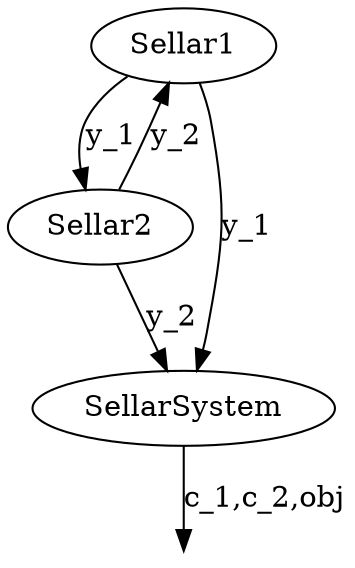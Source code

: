 digraph "Dependency graph" {
	Sellar1 -> Sellar2 [label=y_1]
	Sellar1 -> SellarSystem [label=y_1]
	Sellar2 -> Sellar1 [label=y_2]
	Sellar2 -> SellarSystem [label=y_2]
	_SellarSystem [shape=point style=invis]
	SellarSystem -> _SellarSystem [label="c_1,c_2,obj"]
}
